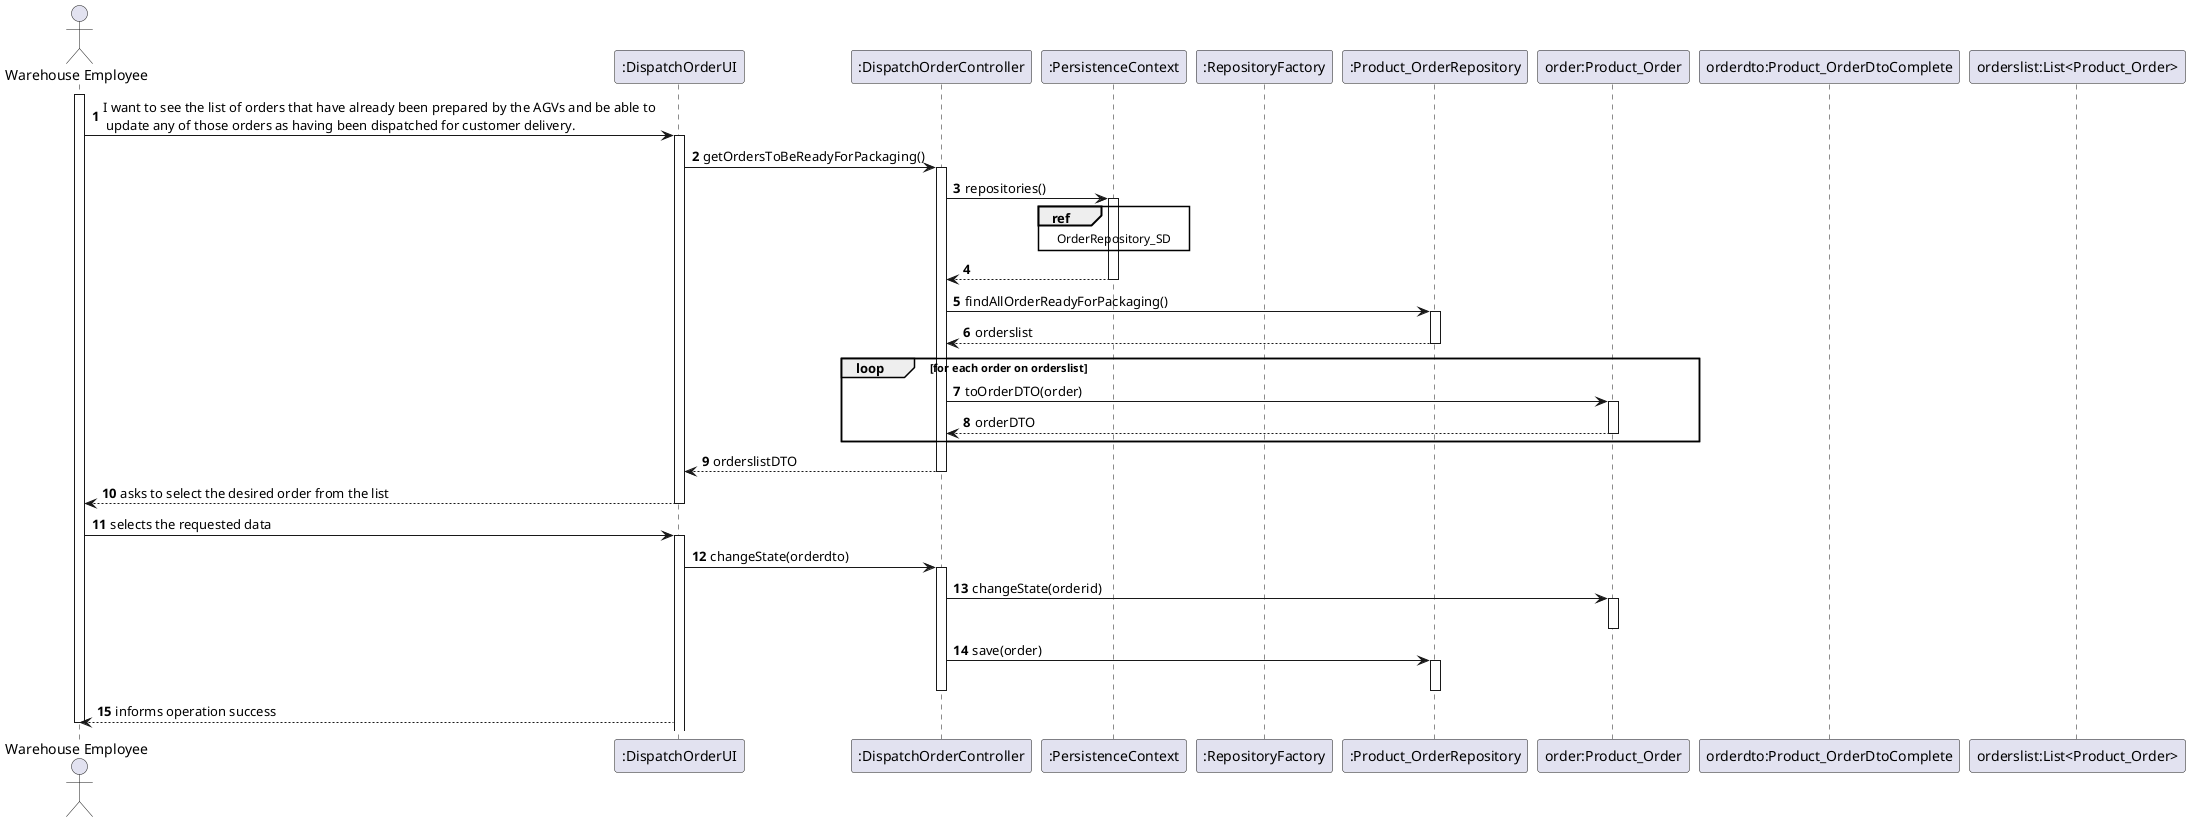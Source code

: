@startuml
autonumber
'hide footbox
actor "Warehouse Employee" as WE

participant ":DispatchOrderUI" as UI
participant ":DispatchOrderController" as CTRL
participant ":PersistenceContext" as PC
participant ":RepositoryFactory" as RF
participant ":Product_OrderRepository" as OR
participant "order:Product_Order" as O
participant "orderdto:Product_OrderDtoComplete" as ODC
participant "orderslist:List<Product_Order>" as OL


activate WE
WE -> UI: I want to see the list of orders that have already been prepared by the AGVs and be able to  \n update any of those orders as having been dispatched for customer delivery.
activate UI
UI -> CTRL : getOrdersToBeReadyForPackaging()
activate CTRL
CTRL -> PC : repositories()

activate PC
ref over PC
OrderRepository_SD
end ref
PC --> CTRL
deactivate PC

CTRL -> OR : findAllOrderReadyForPackaging()
activate OR
OR --> CTRL : orderslist
deactivate OR
loop for each order on orderslist
CTRL -> O : toOrderDTO(order)
activate O
O --> CTRL :orderDTO
deactivate O
end
CTRL --> UI :orderslistDTO

deactivate CTRL

UI --> WE: asks to select the desired order from the list
deactivate UI
WE -> UI: selects the requested data
activate UI
UI -> CTRL : changeState(orderdto)
activate CTRL
CTRL -> O  : changeState(orderid)
activate O
deactivate O
CTRL -> OR : save(order)
activate OR
deactivate OR
deactivate CTRL
deactivate CTRL
UI --> WE: informs operation success






deactivate WE
@enduml